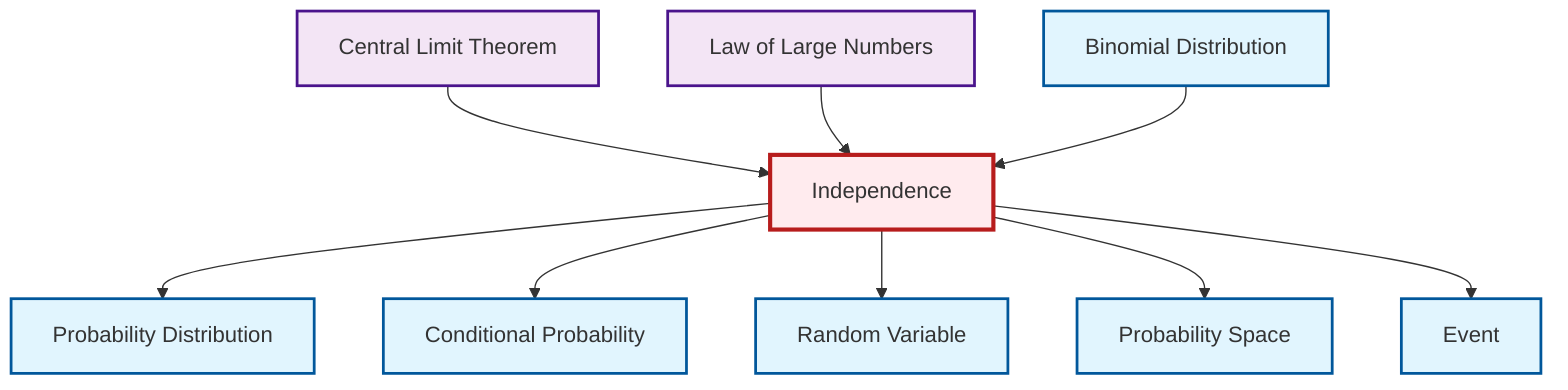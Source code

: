graph TD
    classDef definition fill:#e1f5fe,stroke:#01579b,stroke-width:2px
    classDef theorem fill:#f3e5f5,stroke:#4a148c,stroke-width:2px
    classDef axiom fill:#fff3e0,stroke:#e65100,stroke-width:2px
    classDef example fill:#e8f5e9,stroke:#1b5e20,stroke-width:2px
    classDef current fill:#ffebee,stroke:#b71c1c,stroke-width:3px
    def-random-variable["Random Variable"]:::definition
    def-independence["Independence"]:::definition
    def-event["Event"]:::definition
    def-conditional-probability["Conditional Probability"]:::definition
    def-probability-space["Probability Space"]:::definition
    def-probability-distribution["Probability Distribution"]:::definition
    thm-central-limit["Central Limit Theorem"]:::theorem
    def-binomial-distribution["Binomial Distribution"]:::definition
    thm-law-of-large-numbers["Law of Large Numbers"]:::theorem
    def-independence --> def-probability-distribution
    def-independence --> def-conditional-probability
    thm-central-limit --> def-independence
    thm-law-of-large-numbers --> def-independence
    def-binomial-distribution --> def-independence
    def-independence --> def-random-variable
    def-independence --> def-probability-space
    def-independence --> def-event
    class def-independence current
